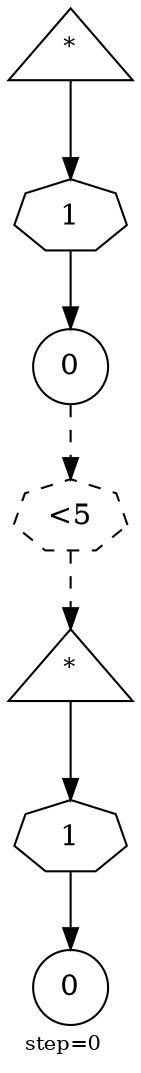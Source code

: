 digraph {
  graph  [labelloc=bottom,labeljust=left,fontsize="10",label="step=0"];
  "249" [shape=triangle,peripheries="1",label=<<SUP>*</SUP>>,labelfontcolor=black,color=black];
  "250" [shape=triangle,peripheries="1",label=<<SUP>*</SUP>>,labelfontcolor=black,color=black];
  "251" [shape=circle,peripheries="1",label=<0>,labelfontcolor=black,color=black];
  "253" [shape=circle,peripheries="1",label=<0>,labelfontcolor=black,color=black];
  "252" [label=<1>,peripheries="1",color=black,shape=septagon];
  "250" -> "252" [color=black];
  "252" -> "251" [color=black];
  "254" [label=<1>,peripheries="1",color=black,shape=septagon];
  "249" -> "254" [color=black];
  "254" -> "253" [color=black];
  "255" [label=<&lt;5>,peripheries="1",color=black,style=dashed,shape=septagon];
  "251" -> "255" [style=dashed,color=black];
  "255" -> "249" [style=dashed,color=black];
}